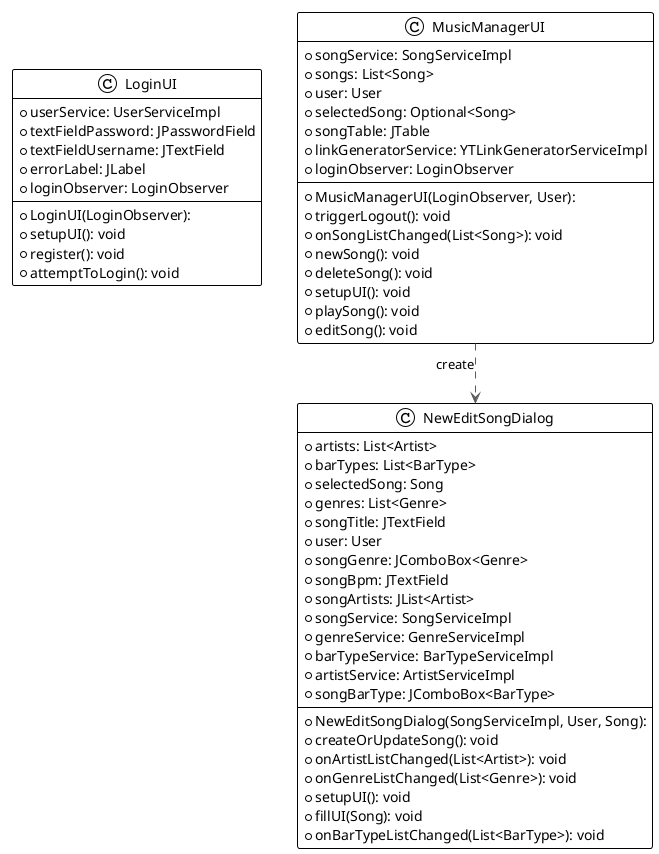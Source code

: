@startuml

!theme plain
top to bottom direction
skinparam linetype ortho

class LoginUI {
  + LoginUI(LoginObserver): 
  + userService: UserServiceImpl
  + textFieldPassword: JPasswordField
  + textFieldUsername: JTextField
  + errorLabel: JLabel
  + loginObserver: LoginObserver
  + setupUI(): void
  + register(): void
  + attemptToLogin(): void
}
class MusicManagerUI {
  + MusicManagerUI(LoginObserver, User): 
  + songService: SongServiceImpl
  + songs: List<Song>
  + user: User
  + selectedSong: Optional<Song>
  + songTable: JTable
  + linkGeneratorService: YTLinkGeneratorServiceImpl
  + loginObserver: LoginObserver
  + triggerLogout(): void
  + onSongListChanged(List<Song>): void
  + newSong(): void
  + deleteSong(): void
  + setupUI(): void
  + playSong(): void
  + editSong(): void
}
class NewEditSongDialog {
  + NewEditSongDialog(SongServiceImpl, User, Song): 
  + artists: List<Artist>
  + barTypes: List<BarType>
  + selectedSong: Song
  + genres: List<Genre>
  + songTitle: JTextField
  + user: User
  + songGenre: JComboBox<Genre>
  + songBpm: JTextField
  + songArtists: JList<Artist>
  + songService: SongServiceImpl
  + genreService: GenreServiceImpl
  + barTypeService: BarTypeServiceImpl
  + artistService: ArtistServiceImpl
  + songBarType: JComboBox<BarType>
  + createOrUpdateSong(): void
  + onArtistListChanged(List<Artist>): void
  + onGenreListChanged(List<Genre>): void
  + setupUI(): void
  + fillUI(Song): void
  + onBarTypeListChanged(List<BarType>): void
}

MusicManagerUI     -[#595959,dashed]->  NewEditSongDialog : "«create»"
@enduml
